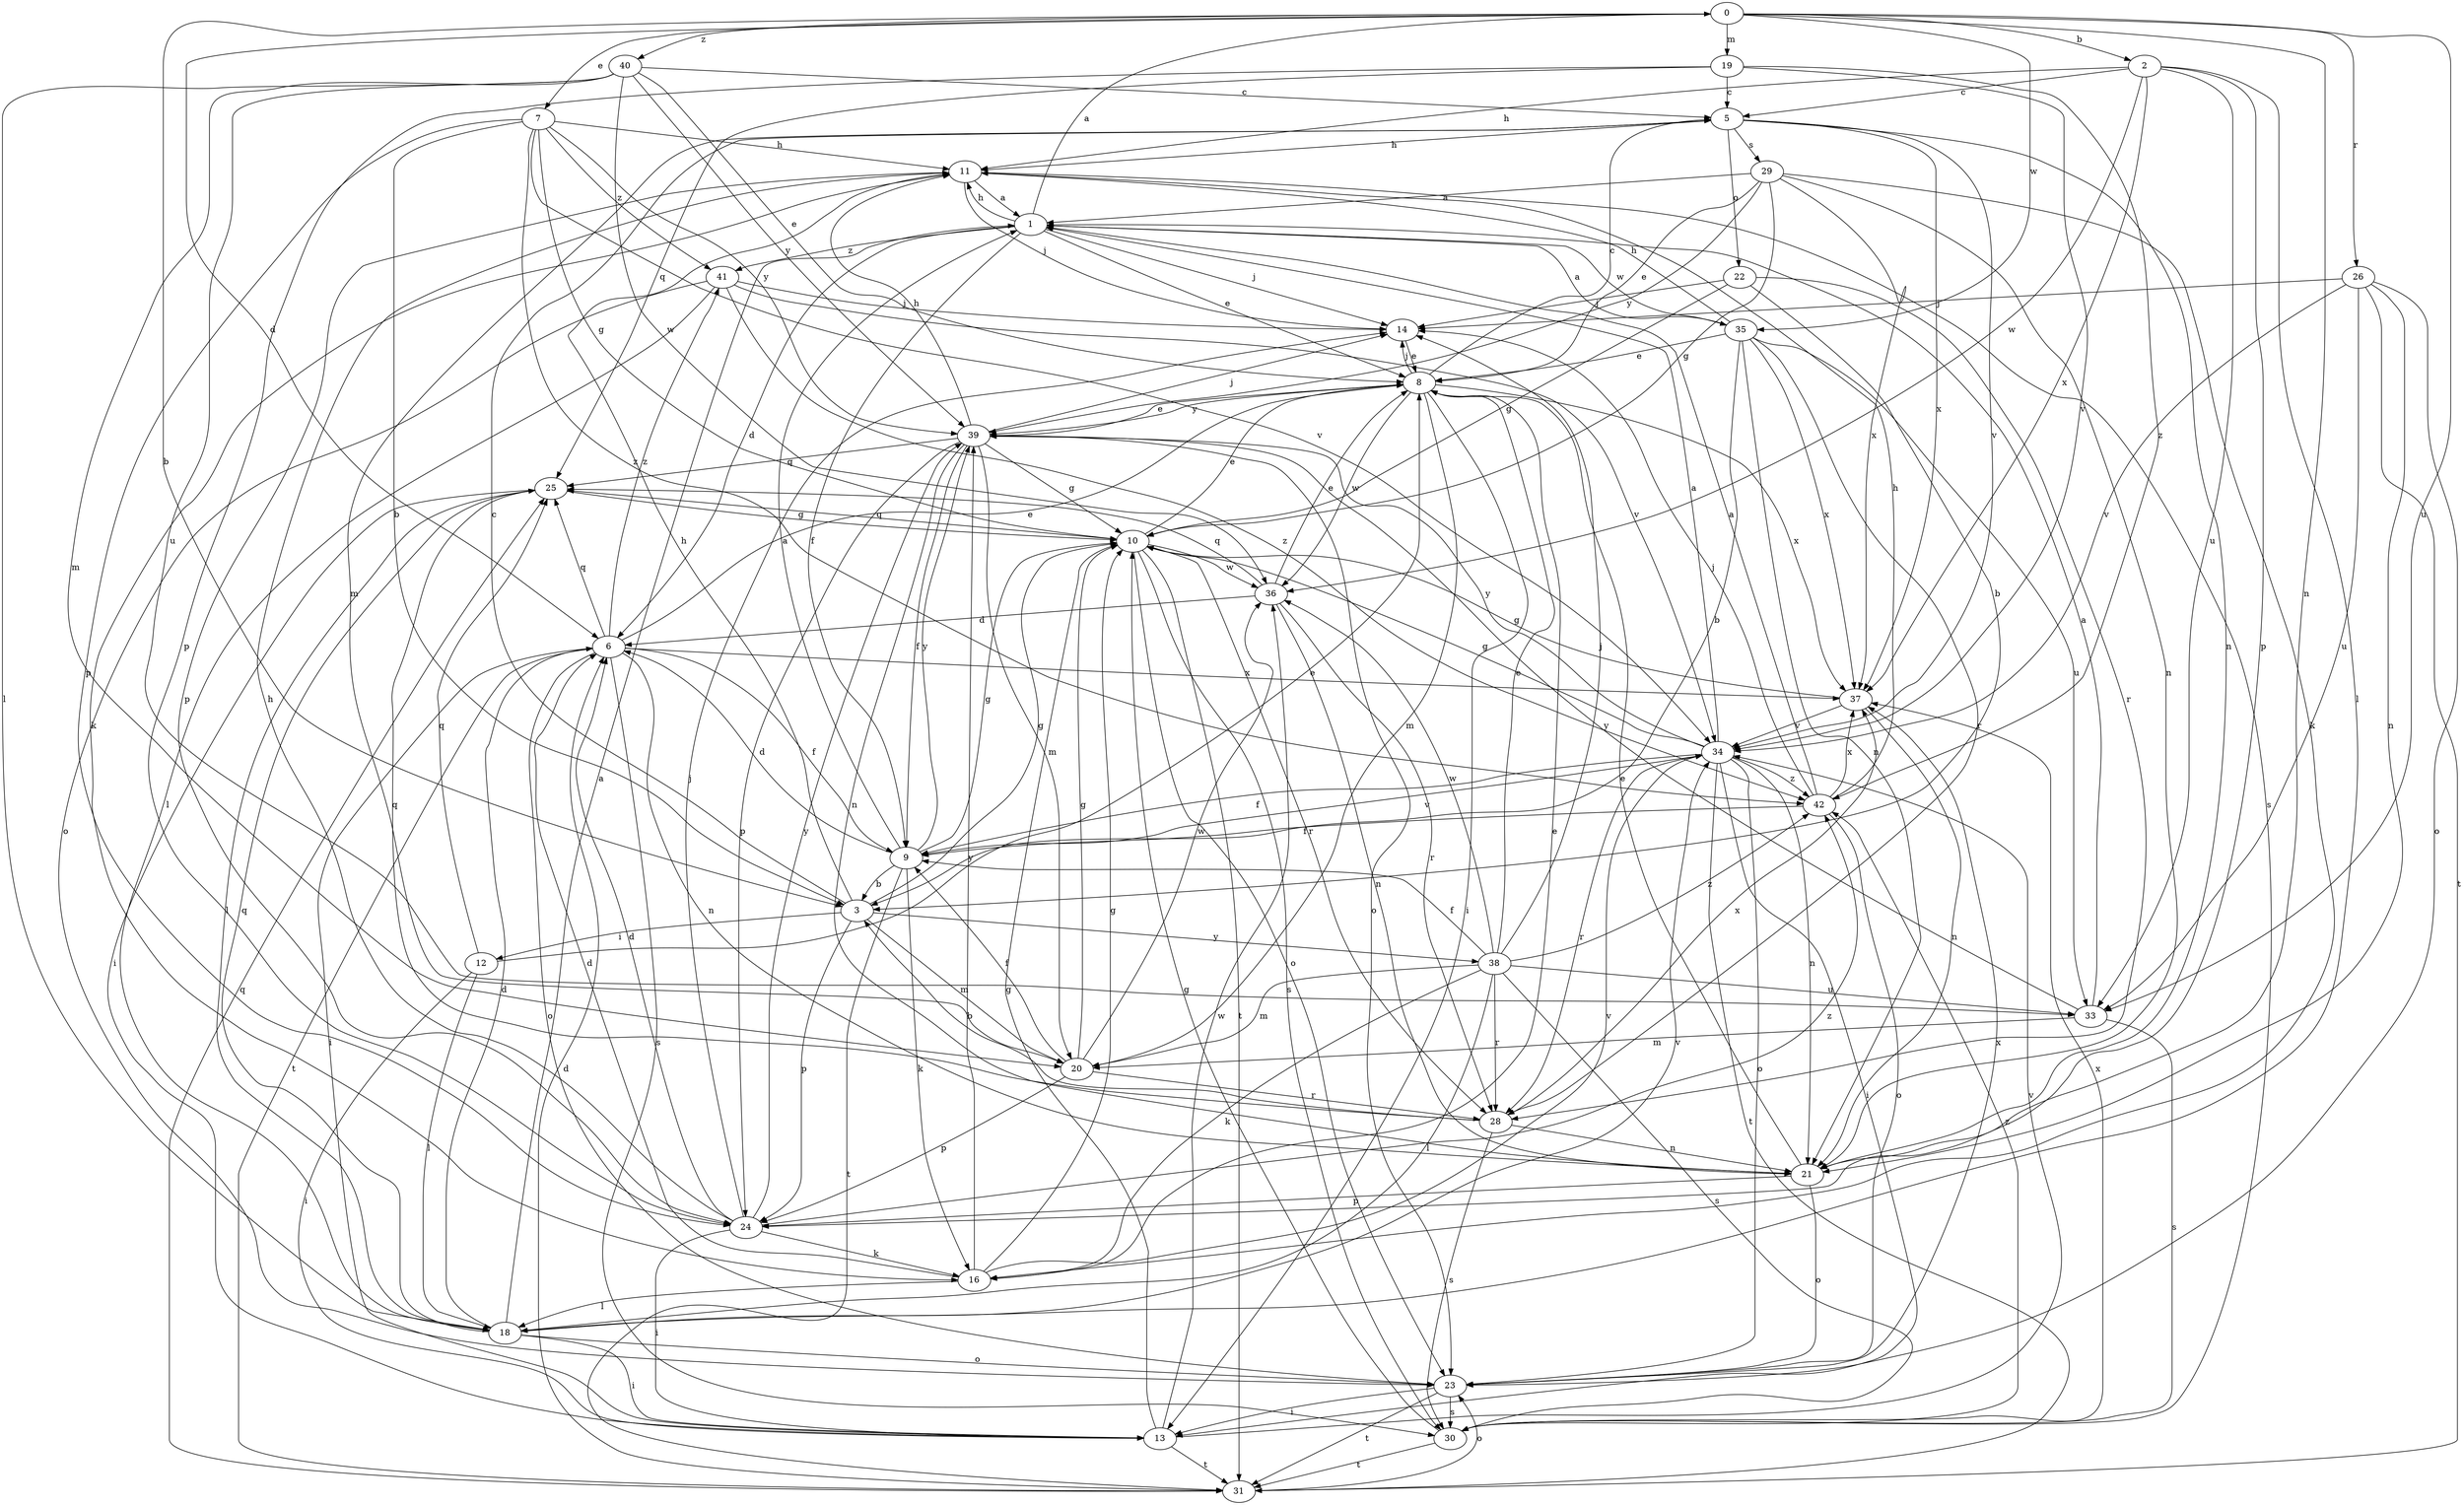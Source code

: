 strict digraph  {
0;
1;
2;
3;
5;
6;
7;
8;
9;
10;
11;
12;
13;
14;
16;
18;
19;
20;
21;
22;
23;
24;
25;
26;
28;
29;
30;
31;
33;
34;
35;
36;
37;
38;
39;
40;
41;
42;
0 -> 2  [label=b];
0 -> 3  [label=b];
0 -> 6  [label=d];
0 -> 7  [label=e];
0 -> 19  [label=m];
0 -> 21  [label=n];
0 -> 26  [label=r];
0 -> 33  [label=u];
0 -> 35  [label=w];
0 -> 40  [label=z];
1 -> 0  [label=a];
1 -> 6  [label=d];
1 -> 8  [label=e];
1 -> 9  [label=f];
1 -> 11  [label=h];
1 -> 14  [label=j];
1 -> 35  [label=w];
1 -> 41  [label=z];
2 -> 5  [label=c];
2 -> 11  [label=h];
2 -> 18  [label=l];
2 -> 24  [label=p];
2 -> 33  [label=u];
2 -> 36  [label=w];
2 -> 37  [label=x];
3 -> 5  [label=c];
3 -> 10  [label=g];
3 -> 11  [label=h];
3 -> 12  [label=i];
3 -> 20  [label=m];
3 -> 24  [label=p];
3 -> 38  [label=y];
5 -> 11  [label=h];
5 -> 20  [label=m];
5 -> 21  [label=n];
5 -> 22  [label=o];
5 -> 29  [label=s];
5 -> 34  [label=v];
5 -> 37  [label=x];
6 -> 8  [label=e];
6 -> 9  [label=f];
6 -> 13  [label=i];
6 -> 21  [label=n];
6 -> 23  [label=o];
6 -> 25  [label=q];
6 -> 30  [label=s];
6 -> 31  [label=t];
6 -> 37  [label=x];
6 -> 41  [label=z];
7 -> 3  [label=b];
7 -> 10  [label=g];
7 -> 11  [label=h];
7 -> 24  [label=p];
7 -> 34  [label=v];
7 -> 39  [label=y];
7 -> 41  [label=z];
7 -> 42  [label=z];
8 -> 5  [label=c];
8 -> 13  [label=i];
8 -> 14  [label=j];
8 -> 20  [label=m];
8 -> 36  [label=w];
8 -> 37  [label=x];
8 -> 39  [label=y];
9 -> 1  [label=a];
9 -> 3  [label=b];
9 -> 6  [label=d];
9 -> 10  [label=g];
9 -> 16  [label=k];
9 -> 31  [label=t];
9 -> 34  [label=v];
9 -> 39  [label=y];
10 -> 8  [label=e];
10 -> 23  [label=o];
10 -> 25  [label=q];
10 -> 28  [label=r];
10 -> 30  [label=s];
10 -> 31  [label=t];
10 -> 36  [label=w];
11 -> 1  [label=a];
11 -> 14  [label=j];
11 -> 16  [label=k];
11 -> 24  [label=p];
11 -> 30  [label=s];
12 -> 8  [label=e];
12 -> 13  [label=i];
12 -> 18  [label=l];
12 -> 25  [label=q];
13 -> 10  [label=g];
13 -> 31  [label=t];
13 -> 34  [label=v];
13 -> 36  [label=w];
14 -> 8  [label=e];
16 -> 6  [label=d];
16 -> 8  [label=e];
16 -> 10  [label=g];
16 -> 18  [label=l];
16 -> 34  [label=v];
16 -> 39  [label=y];
18 -> 1  [label=a];
18 -> 6  [label=d];
18 -> 13  [label=i];
18 -> 23  [label=o];
18 -> 25  [label=q];
18 -> 34  [label=v];
19 -> 5  [label=c];
19 -> 24  [label=p];
19 -> 25  [label=q];
19 -> 34  [label=v];
19 -> 42  [label=z];
20 -> 9  [label=f];
20 -> 10  [label=g];
20 -> 24  [label=p];
20 -> 28  [label=r];
20 -> 36  [label=w];
21 -> 8  [label=e];
21 -> 23  [label=o];
21 -> 24  [label=p];
22 -> 3  [label=b];
22 -> 10  [label=g];
22 -> 14  [label=j];
22 -> 28  [label=r];
23 -> 13  [label=i];
23 -> 30  [label=s];
23 -> 31  [label=t];
23 -> 37  [label=x];
24 -> 6  [label=d];
24 -> 11  [label=h];
24 -> 13  [label=i];
24 -> 14  [label=j];
24 -> 16  [label=k];
24 -> 39  [label=y];
24 -> 42  [label=z];
25 -> 10  [label=g];
25 -> 13  [label=i];
25 -> 18  [label=l];
26 -> 14  [label=j];
26 -> 21  [label=n];
26 -> 23  [label=o];
26 -> 31  [label=t];
26 -> 33  [label=u];
26 -> 34  [label=v];
28 -> 3  [label=b];
28 -> 21  [label=n];
28 -> 25  [label=q];
28 -> 30  [label=s];
28 -> 37  [label=x];
29 -> 1  [label=a];
29 -> 8  [label=e];
29 -> 10  [label=g];
29 -> 16  [label=k];
29 -> 21  [label=n];
29 -> 37  [label=x];
29 -> 39  [label=y];
30 -> 10  [label=g];
30 -> 31  [label=t];
30 -> 37  [label=x];
30 -> 42  [label=z];
31 -> 6  [label=d];
31 -> 23  [label=o];
31 -> 25  [label=q];
33 -> 1  [label=a];
33 -> 20  [label=m];
33 -> 30  [label=s];
33 -> 39  [label=y];
34 -> 1  [label=a];
34 -> 9  [label=f];
34 -> 10  [label=g];
34 -> 13  [label=i];
34 -> 21  [label=n];
34 -> 23  [label=o];
34 -> 28  [label=r];
34 -> 31  [label=t];
34 -> 39  [label=y];
34 -> 42  [label=z];
35 -> 1  [label=a];
35 -> 3  [label=b];
35 -> 8  [label=e];
35 -> 11  [label=h];
35 -> 21  [label=n];
35 -> 28  [label=r];
35 -> 33  [label=u];
35 -> 37  [label=x];
36 -> 6  [label=d];
36 -> 8  [label=e];
36 -> 21  [label=n];
36 -> 25  [label=q];
36 -> 28  [label=r];
37 -> 10  [label=g];
37 -> 21  [label=n];
37 -> 34  [label=v];
38 -> 8  [label=e];
38 -> 9  [label=f];
38 -> 14  [label=j];
38 -> 16  [label=k];
38 -> 18  [label=l];
38 -> 20  [label=m];
38 -> 28  [label=r];
38 -> 30  [label=s];
38 -> 33  [label=u];
38 -> 36  [label=w];
38 -> 42  [label=z];
39 -> 8  [label=e];
39 -> 9  [label=f];
39 -> 10  [label=g];
39 -> 11  [label=h];
39 -> 14  [label=j];
39 -> 20  [label=m];
39 -> 21  [label=n];
39 -> 23  [label=o];
39 -> 24  [label=p];
39 -> 25  [label=q];
40 -> 5  [label=c];
40 -> 8  [label=e];
40 -> 18  [label=l];
40 -> 20  [label=m];
40 -> 33  [label=u];
40 -> 36  [label=w];
40 -> 39  [label=y];
41 -> 14  [label=j];
41 -> 18  [label=l];
41 -> 23  [label=o];
41 -> 34  [label=v];
41 -> 42  [label=z];
42 -> 1  [label=a];
42 -> 9  [label=f];
42 -> 11  [label=h];
42 -> 14  [label=j];
42 -> 23  [label=o];
42 -> 37  [label=x];
}
